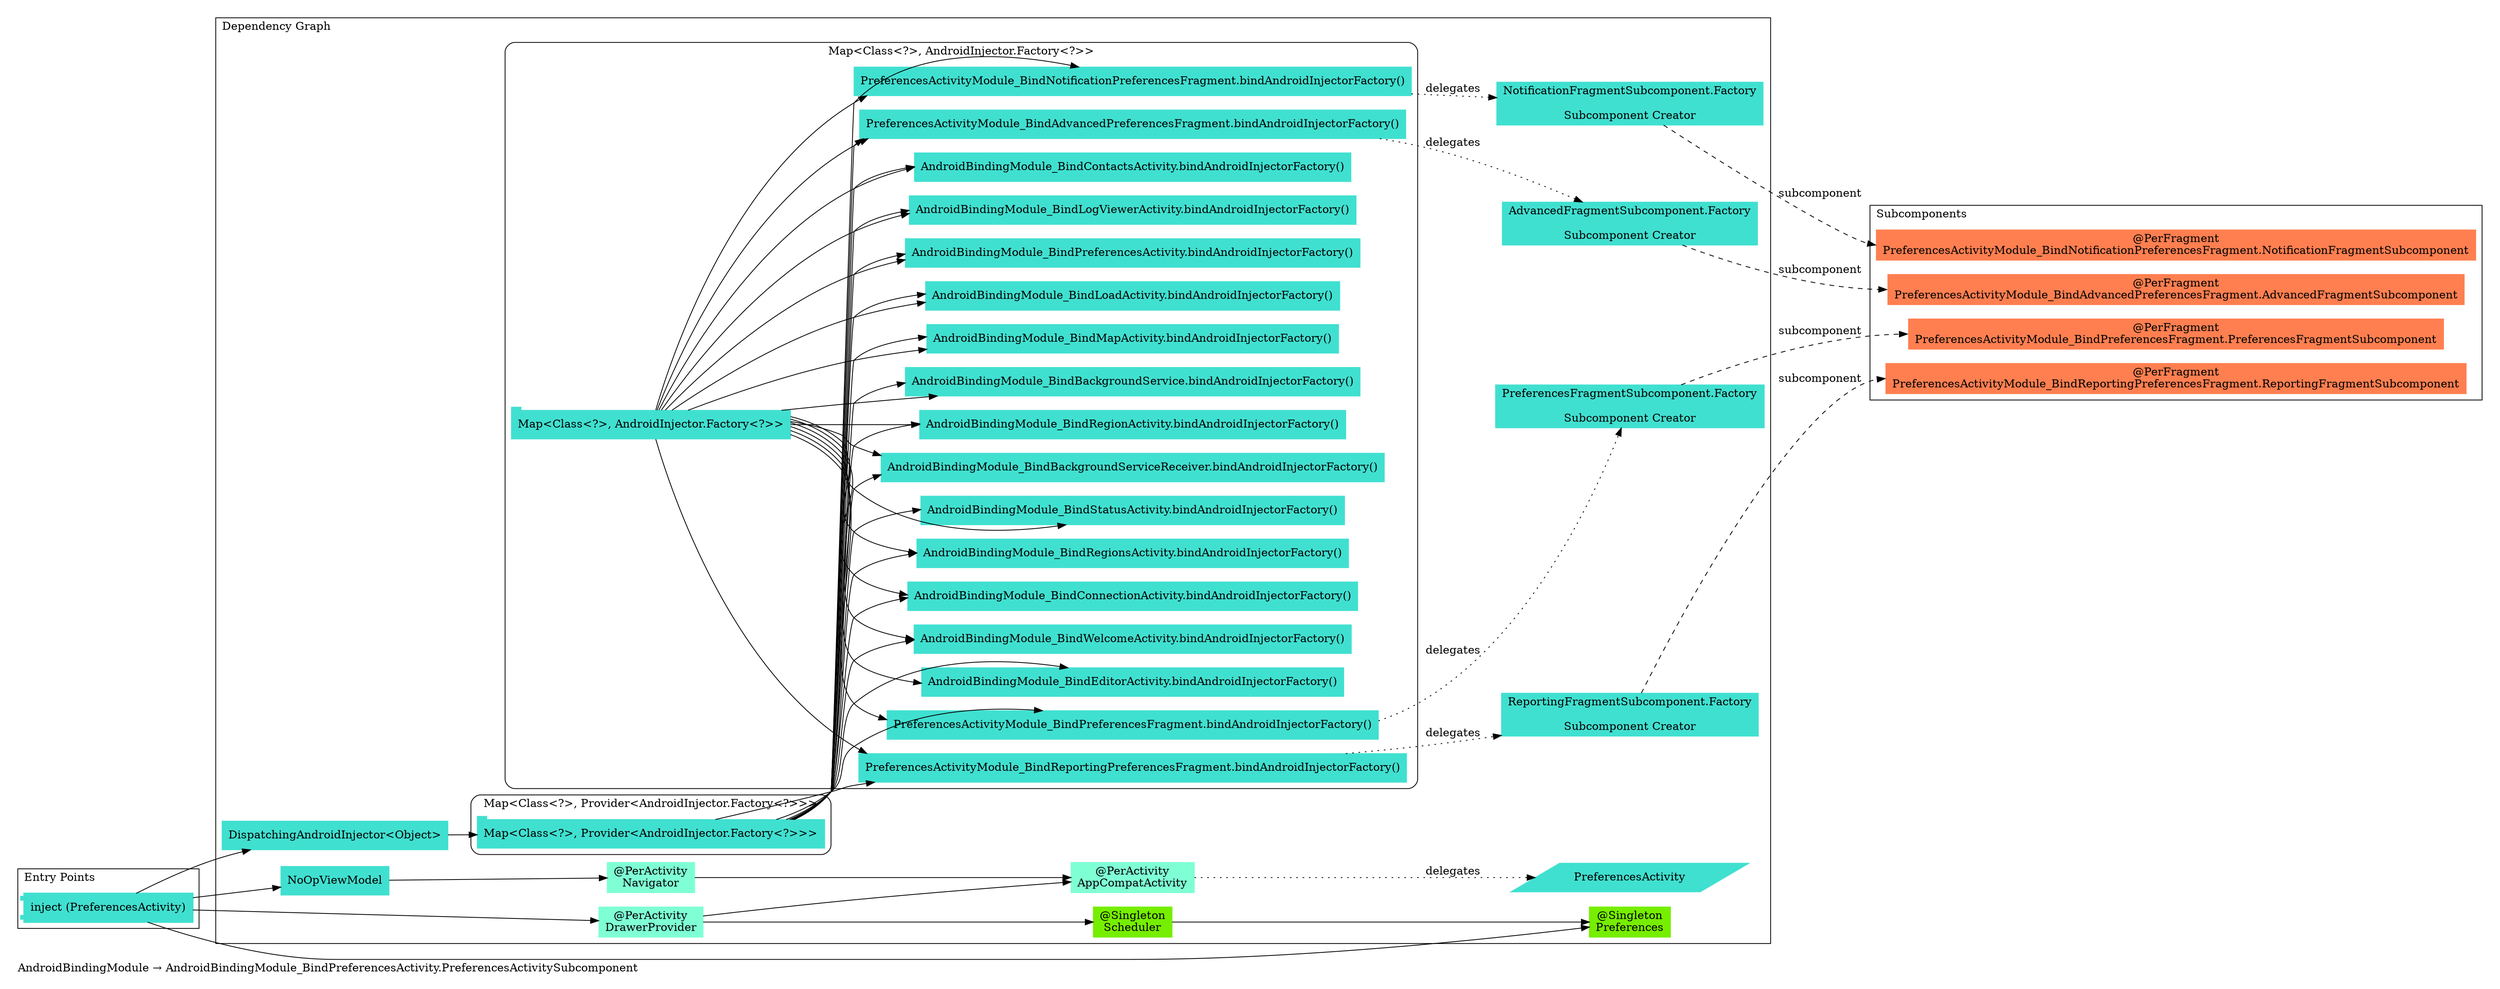 digraph "org.owntracks.android.injection.modules.AndroidBindingModule → org.owntracks.android.injection.modules.AndroidBindingModule_BindPreferencesActivity.PreferencesActivitySubcomponent" {
  graph [rankdir="LR", labeljust="l", label="AndroidBindingModule → AndroidBindingModule_BindPreferencesActivity.PreferencesActivitySubcomponent", pad="0.2", compound="true"]
  node [shape="rectangle", style="filled", color="turquoise"]
  subgraph "cluster_Entry Points" {
    graph [labeljust="l", label="Entry Points"]
    node [shape="component", penwidth="2"]
    "b346a056-e176-4b3c-b92e-82250c52fcff" [label="inject (PreferencesActivity)", color="turquoise", shape="component"]
  }
  subgraph "cluster_Dependency Graph" {
    graph [labeljust="l", label="Dependency Graph"]
    "fcd5a88f-313c-44f3-8e15-08fbe21b53b5" [label="DispatchingAndroidInjector<Object>", color="turquoise"]
    "adaa0dc8-c506-4edf-a4e5-b9a5069d6333" [label="NoOpViewModel", color="turquoise"]
    "b1d8c696-34a4-4183-852e-51c93167b432" [label="@PerActivity\nDrawerProvider", color="aquamarine"]
    "b3d591f9-d973-4574-873f-9ce1b7a28b50" [label="@Singleton\nPreferences", color="chartreuse2"]
    "1b557a37-8fd2-42b8-9d20-d0a476f6eefd" [label="PreferencesActivityModule_BindPreferencesFragment.bindAndroidInjectorFactory()", color="turquoise"]
    "d0573d38-3b66-465f-9668-15d364ec06f2" [label="PreferencesActivityModule_BindReportingPreferencesFragment.bindAndroidInjectorFactory()", color="turquoise"]
    "29f5dcda-6121-4187-98e4-5148b242d47b" [label="PreferencesActivityModule_BindNotificationPreferencesFragment.bindAndroidInjectorFactory()", color="turquoise"]
    "9ec49272-1d56-43a5-88d3-d7748a341665" [label="PreferencesActivityModule_BindAdvancedPreferencesFragment.bindAndroidInjectorFactory()", color="turquoise"]
    "3cb5b6bc-daf6-4270-8b31-01d67e7894a7" [label="PreferencesFragmentSubcomponent.Factory\n\nSubcomponent Creator", color="turquoise"]
    "d4e27ed6-959b-4020-8efd-55cd8ec56bad" [label="ReportingFragmentSubcomponent.Factory\n\nSubcomponent Creator", color="turquoise"]
    "03dc3bf9-1a56-4a6f-a486-303a25e0260a" [label="NotificationFragmentSubcomponent.Factory\n\nSubcomponent Creator", color="turquoise"]
    "3c92a6ea-53a6-4808-8e4c-908006e7858f" [label="AdvancedFragmentSubcomponent.Factory\n\nSubcomponent Creator", color="turquoise"]
    "eaf064c2-76f8-4b34-9346-cdccac3e177c" [label="@PerActivity\nNavigator", color="aquamarine"]
    "cf66a17d-d0ae-41bd-96c2-165d088fd43c" [label="@PerActivity\nAppCompatActivity", color="aquamarine"]
    "6a9dd9fd-91ec-4bae-9054-61a3cda13ac4" [label="PreferencesActivity", color="turquoise", shape="parallelogram"]
    "7a1379a3-e672-40b8-811d-c520e43b4e93" [label="@Singleton\nScheduler", color="chartreuse2"]
    subgraph "cluster_Map<Class<?>, AndroidInjector.Factory<?>>" {
      graph [label="Map<Class<?>, AndroidInjector.Factory<?>>", labeljust="c", style="rounded", color="black"]
      "bb1b2efe-5f30-40c9-bf6c-7b71ad62dfa7" [label="Map<Class<?>, AndroidInjector.Factory<?>>", color="turquoise", shape="tab"]
      "b883bb01-1b92-4e3a-89a4-f45fb70a6560" [label="AndroidBindingModule_BindEditorActivity.bindAndroidInjectorFactory()", color="turquoise"]
      "33da1e75-2cdf-4df2-b908-ff822467bddf" [label="AndroidBindingModule_BindWelcomeActivity.bindAndroidInjectorFactory()", color="turquoise"]
      "29f5dcda-6121-4187-98e4-5148b242d47b" [label="PreferencesActivityModule_BindNotificationPreferencesFragment.bindAndroidInjectorFactory()", color="turquoise"]
      "72735c14-7ef7-4960-87f0-036fed52d848" [label="AndroidBindingModule_BindConnectionActivity.bindAndroidInjectorFactory()", color="turquoise"]
      "f57da701-4cd4-44a1-8302-632001017fe3" [label="AndroidBindingModule_BindRegionsActivity.bindAndroidInjectorFactory()", color="turquoise"]
      "6adfa287-4da9-4631-b60f-5fb49a2570f6" [label="AndroidBindingModule_BindStatusActivity.bindAndroidInjectorFactory()", color="turquoise"]
      "d0573d38-3b66-465f-9668-15d364ec06f2" [label="PreferencesActivityModule_BindReportingPreferencesFragment.bindAndroidInjectorFactory()", color="turquoise"]
      "e29bb12e-25c4-4fc9-9574-79e7e0c029e7" [label="AndroidBindingModule_BindBackgroundServiceReceiver.bindAndroidInjectorFactory()", color="turquoise"]
      "1b557a37-8fd2-42b8-9d20-d0a476f6eefd" [label="PreferencesActivityModule_BindPreferencesFragment.bindAndroidInjectorFactory()", color="turquoise"]
      "3c276bad-3de1-4b1a-80ae-1a926d5b60c0" [label="AndroidBindingModule_BindRegionActivity.bindAndroidInjectorFactory()", color="turquoise"]
      "a4bb6829-97ef-449a-b6a1-36772c6bb5c9" [label="AndroidBindingModule_BindBackgroundService.bindAndroidInjectorFactory()", color="turquoise"]
      "9ec49272-1d56-43a5-88d3-d7748a341665" [label="PreferencesActivityModule_BindAdvancedPreferencesFragment.bindAndroidInjectorFactory()", color="turquoise"]
      "4bc6b2e1-0a9d-4925-bd4d-da254d95c6e4" [label="AndroidBindingModule_BindMapActivity.bindAndroidInjectorFactory()", color="turquoise"]
      "17642e84-f751-4e29-b285-c43f65a97043" [label="AndroidBindingModule_BindLoadActivity.bindAndroidInjectorFactory()", color="turquoise"]
      "beb17cd9-b140-4571-89f8-1891887be550" [label="AndroidBindingModule_BindPreferencesActivity.bindAndroidInjectorFactory()", color="turquoise"]
      "b9384051-a3e5-4c2c-84ea-7a30150129fe" [label="AndroidBindingModule_BindLogViewerActivity.bindAndroidInjectorFactory()", color="turquoise"]
      "2ac5fb5e-9d10-4ee7-bf85-d809f1eb0f45" [label="AndroidBindingModule_BindContactsActivity.bindAndroidInjectorFactory()", color="turquoise"]
    }
    subgraph "cluster_Map<Class<?>, Provider<AndroidInjector.Factory<?>>>" {
      graph [label="Map<Class<?>, Provider<AndroidInjector.Factory<?>>>", labeljust="c", style="rounded", color="black"]
      "715a38dd-d379-427a-9fce-f3e857583ac7" [label="Map<Class<?>, Provider<AndroidInjector.Factory<?>>>", color="turquoise", shape="tab"]
      "b883bb01-1b92-4e3a-89a4-f45fb70a6560" [label="AndroidBindingModule_BindEditorActivity.bindAndroidInjectorFactory()", color="turquoise"]
      "33da1e75-2cdf-4df2-b908-ff822467bddf" [label="AndroidBindingModule_BindWelcomeActivity.bindAndroidInjectorFactory()", color="turquoise"]
      "29f5dcda-6121-4187-98e4-5148b242d47b" [label="PreferencesActivityModule_BindNotificationPreferencesFragment.bindAndroidInjectorFactory()", color="turquoise"]
      "72735c14-7ef7-4960-87f0-036fed52d848" [label="AndroidBindingModule_BindConnectionActivity.bindAndroidInjectorFactory()", color="turquoise"]
      "6adfa287-4da9-4631-b60f-5fb49a2570f6" [label="AndroidBindingModule_BindStatusActivity.bindAndroidInjectorFactory()", color="turquoise"]
      "f57da701-4cd4-44a1-8302-632001017fe3" [label="AndroidBindingModule_BindRegionsActivity.bindAndroidInjectorFactory()", color="turquoise"]
      "d0573d38-3b66-465f-9668-15d364ec06f2" [label="PreferencesActivityModule_BindReportingPreferencesFragment.bindAndroidInjectorFactory()", color="turquoise"]
      "e29bb12e-25c4-4fc9-9574-79e7e0c029e7" [label="AndroidBindingModule_BindBackgroundServiceReceiver.bindAndroidInjectorFactory()", color="turquoise"]
      "1b557a37-8fd2-42b8-9d20-d0a476f6eefd" [label="PreferencesActivityModule_BindPreferencesFragment.bindAndroidInjectorFactory()", color="turquoise"]
      "a4bb6829-97ef-449a-b6a1-36772c6bb5c9" [label="AndroidBindingModule_BindBackgroundService.bindAndroidInjectorFactory()", color="turquoise"]
      "3c276bad-3de1-4b1a-80ae-1a926d5b60c0" [label="AndroidBindingModule_BindRegionActivity.bindAndroidInjectorFactory()", color="turquoise"]
      "9ec49272-1d56-43a5-88d3-d7748a341665" [label="PreferencesActivityModule_BindAdvancedPreferencesFragment.bindAndroidInjectorFactory()", color="turquoise"]
      "4bc6b2e1-0a9d-4925-bd4d-da254d95c6e4" [label="AndroidBindingModule_BindMapActivity.bindAndroidInjectorFactory()", color="turquoise"]
      "beb17cd9-b140-4571-89f8-1891887be550" [label="AndroidBindingModule_BindPreferencesActivity.bindAndroidInjectorFactory()", color="turquoise"]
      "17642e84-f751-4e29-b285-c43f65a97043" [label="AndroidBindingModule_BindLoadActivity.bindAndroidInjectorFactory()", color="turquoise"]
      "b9384051-a3e5-4c2c-84ea-7a30150129fe" [label="AndroidBindingModule_BindLogViewerActivity.bindAndroidInjectorFactory()", color="turquoise"]
      "2ac5fb5e-9d10-4ee7-bf85-d809f1eb0f45" [label="AndroidBindingModule_BindContactsActivity.bindAndroidInjectorFactory()", color="turquoise"]
    }
  }
  subgraph "cluster_Subcomponents" {
    graph [labeljust="l", shape="folder", label="Subcomponents"]
    "37691c82-afa0-4d73-abf2-639173ac1199" [label="@PerFragment\nPreferencesActivityModule_BindPreferencesFragment.PreferencesFragmentSubcomponent", href="full_org.owntracks.android.ui.preferences.PreferencesActivityModule_BindPreferencesFragment.PreferencesFragmentSubcomponent.svg", color="coral"]
    "6fa76f75-13b9-4e7a-b9b5-c26e2d5d7479" [label="@PerFragment\nPreferencesActivityModule_BindReportingPreferencesFragment.ReportingFragmentSubcomponent", href="full_org.owntracks.android.ui.preferences.PreferencesActivityModule_BindReportingPreferencesFragment.ReportingFragmentSubcomponent.svg", color="coral"]
    "03acab5b-a55a-44b9-9147-be6a947afed2" [label="@PerFragment\nPreferencesActivityModule_BindNotificationPreferencesFragment.NotificationFragmentSubcomponent", href="full_org.owntracks.android.ui.preferences.PreferencesActivityModule_BindNotificationPreferencesFragment.NotificationFragmentSubcomponent.svg", color="coral"]
    "c22f98e9-749b-4efd-8474-665fd6cbd710" [label="@PerFragment\nPreferencesActivityModule_BindAdvancedPreferencesFragment.AdvancedFragmentSubcomponent", href="full_org.owntracks.android.ui.preferences.PreferencesActivityModule_BindAdvancedPreferencesFragment.AdvancedFragmentSubcomponent.svg", color="coral"]
  }
  subgraph "cluster_AndroidBindingModule → AndroidBindingModule_BindPreferencesActivity.PreferencesActivitySubcomponent" {
    graph [labeljust="c", label="Inherited from AndroidBindingModule_BindPreferencesActivity.PreferencesActivitySubcomponent\n@PerActivity", style="dashed", href="full_org.owntracks.android.injection.modules.AndroidBindingModule_BindPreferencesActivity.PreferencesActivitySubcomponent.svg", color="aquamarine"]
    "fcd5a88f-313c-44f3-8e15-08fbe21b53b5" [label="DispatchingAndroidInjector<Object>", color="turquoise"]
    "adaa0dc8-c506-4edf-a4e5-b9a5069d6333" [label="NoOpViewModel", color="turquoise"]
    "b1d8c696-34a4-4183-852e-51c93167b432" [label="@PerActivity\nDrawerProvider", color="aquamarine"]
    "b3d591f9-d973-4574-873f-9ce1b7a28b50" [label="@Singleton\nPreferences", color="chartreuse2"]
    "eaf064c2-76f8-4b34-9346-cdccac3e177c" [label="@PerActivity\nNavigator", color="aquamarine"]
    "cf66a17d-d0ae-41bd-96c2-165d088fd43c" [label="@PerActivity\nAppCompatActivity", color="aquamarine"]
    "7a1379a3-e672-40b8-811d-c520e43b4e93" [label="@Singleton\nScheduler", color="chartreuse2"]
    "29f5dcda-6121-4187-98e4-5148b242d47b" [label="PreferencesActivityModule_BindNotificationPreferencesFragment.bindAndroidInjectorFactory()", color="turquoise"]
    "d0573d38-3b66-465f-9668-15d364ec06f2" [label="PreferencesActivityModule_BindReportingPreferencesFragment.bindAndroidInjectorFactory()", color="turquoise"]
    "1b557a37-8fd2-42b8-9d20-d0a476f6eefd" [label="PreferencesActivityModule_BindPreferencesFragment.bindAndroidInjectorFactory()", color="turquoise"]
    "9ec49272-1d56-43a5-88d3-d7748a341665" [label="PreferencesActivityModule_BindAdvancedPreferencesFragment.bindAndroidInjectorFactory()", color="turquoise"]
    "3cb5b6bc-daf6-4270-8b31-01d67e7894a7" [label="PreferencesFragmentSubcomponent.Factory\n\nSubcomponent Creator", color="turquoise"]
    "d4e27ed6-959b-4020-8efd-55cd8ec56bad" [label="ReportingFragmentSubcomponent.Factory\n\nSubcomponent Creator", color="turquoise"]
    "03dc3bf9-1a56-4a6f-a486-303a25e0260a" [label="NotificationFragmentSubcomponent.Factory\n\nSubcomponent Creator", color="turquoise"]
    "3c92a6ea-53a6-4808-8e4c-908006e7858f" [label="AdvancedFragmentSubcomponent.Factory\n\nSubcomponent Creator", color="turquoise"]
    "29f5dcda-6121-4187-98e4-5148b242d47b" [label="PreferencesActivityModule_BindNotificationPreferencesFragment.bindAndroidInjectorFactory()", color="turquoise"]
    "d0573d38-3b66-465f-9668-15d364ec06f2" [label="PreferencesActivityModule_BindReportingPreferencesFragment.bindAndroidInjectorFactory()", color="turquoise"]
    "1b557a37-8fd2-42b8-9d20-d0a476f6eefd" [label="PreferencesActivityModule_BindPreferencesFragment.bindAndroidInjectorFactory()", color="turquoise"]
    "9ec49272-1d56-43a5-88d3-d7748a341665" [label="PreferencesActivityModule_BindAdvancedPreferencesFragment.bindAndroidInjectorFactory()", color="turquoise"]
    "cf66a17d-d0ae-41bd-96c2-165d088fd43c" [label="@PerActivity\nAppCompatActivity", color="aquamarine"]
    "6a9dd9fd-91ec-4bae-9054-61a3cda13ac4" [label="PreferencesActivity", color="turquoise", shape="parallelogram"]
    "b3d591f9-d973-4574-873f-9ce1b7a28b50" [label="@Singleton\nPreferences", color="chartreuse2"]
    subgraph "cluster_Map<Class<?>, Provider<AndroidInjector.Factory<?>>>" {
      graph [label="Map<Class<?>, Provider<AndroidInjector.Factory<?>>>", labeljust="c", style="rounded", color="black"]
      "715a38dd-d379-427a-9fce-f3e857583ac7" [label="Map<Class<?>, Provider<AndroidInjector.Factory<?>>>", color="turquoise", shape="tab"]
      "b883bb01-1b92-4e3a-89a4-f45fb70a6560" [label="AndroidBindingModule_BindEditorActivity.bindAndroidInjectorFactory()", color="turquoise"]
      "33da1e75-2cdf-4df2-b908-ff822467bddf" [label="AndroidBindingModule_BindWelcomeActivity.bindAndroidInjectorFactory()", color="turquoise"]
      "29f5dcda-6121-4187-98e4-5148b242d47b" [label="PreferencesActivityModule_BindNotificationPreferencesFragment.bindAndroidInjectorFactory()", color="turquoise"]
      "72735c14-7ef7-4960-87f0-036fed52d848" [label="AndroidBindingModule_BindConnectionActivity.bindAndroidInjectorFactory()", color="turquoise"]
      "6adfa287-4da9-4631-b60f-5fb49a2570f6" [label="AndroidBindingModule_BindStatusActivity.bindAndroidInjectorFactory()", color="turquoise"]
      "f57da701-4cd4-44a1-8302-632001017fe3" [label="AndroidBindingModule_BindRegionsActivity.bindAndroidInjectorFactory()", color="turquoise"]
      "d0573d38-3b66-465f-9668-15d364ec06f2" [label="PreferencesActivityModule_BindReportingPreferencesFragment.bindAndroidInjectorFactory()", color="turquoise"]
      "e29bb12e-25c4-4fc9-9574-79e7e0c029e7" [label="AndroidBindingModule_BindBackgroundServiceReceiver.bindAndroidInjectorFactory()", color="turquoise"]
      "1b557a37-8fd2-42b8-9d20-d0a476f6eefd" [label="PreferencesActivityModule_BindPreferencesFragment.bindAndroidInjectorFactory()", color="turquoise"]
      "a4bb6829-97ef-449a-b6a1-36772c6bb5c9" [label="AndroidBindingModule_BindBackgroundService.bindAndroidInjectorFactory()", color="turquoise"]
      "3c276bad-3de1-4b1a-80ae-1a926d5b60c0" [label="AndroidBindingModule_BindRegionActivity.bindAndroidInjectorFactory()", color="turquoise"]
      "9ec49272-1d56-43a5-88d3-d7748a341665" [label="PreferencesActivityModule_BindAdvancedPreferencesFragment.bindAndroidInjectorFactory()", color="turquoise"]
      "4bc6b2e1-0a9d-4925-bd4d-da254d95c6e4" [label="AndroidBindingModule_BindMapActivity.bindAndroidInjectorFactory()", color="turquoise"]
      "beb17cd9-b140-4571-89f8-1891887be550" [label="AndroidBindingModule_BindPreferencesActivity.bindAndroidInjectorFactory()", color="turquoise"]
      "17642e84-f751-4e29-b285-c43f65a97043" [label="AndroidBindingModule_BindLoadActivity.bindAndroidInjectorFactory()", color="turquoise"]
      "b9384051-a3e5-4c2c-84ea-7a30150129fe" [label="AndroidBindingModule_BindLogViewerActivity.bindAndroidInjectorFactory()", color="turquoise"]
      "2ac5fb5e-9d10-4ee7-bf85-d809f1eb0f45" [label="AndroidBindingModule_BindContactsActivity.bindAndroidInjectorFactory()", color="turquoise"]
    }
  }
  subgraph "cluster_AndroidBindingModule" {
    graph [labeljust="c", label="Inherited from AndroidBindingModule", style="dashed", href="full_org.owntracks.android.injection.modules.AndroidBindingModule.svg"]
    "b883bb01-1b92-4e3a-89a4-f45fb70a6560" [label="AndroidBindingModule_BindEditorActivity.bindAndroidInjectorFactory()", color="turquoise"]
    "33da1e75-2cdf-4df2-b908-ff822467bddf" [label="AndroidBindingModule_BindWelcomeActivity.bindAndroidInjectorFactory()", color="turquoise"]
    "72735c14-7ef7-4960-87f0-036fed52d848" [label="AndroidBindingModule_BindConnectionActivity.bindAndroidInjectorFactory()", color="turquoise"]
    "f57da701-4cd4-44a1-8302-632001017fe3" [label="AndroidBindingModule_BindRegionsActivity.bindAndroidInjectorFactory()", color="turquoise"]
    "6adfa287-4da9-4631-b60f-5fb49a2570f6" [label="AndroidBindingModule_BindStatusActivity.bindAndroidInjectorFactory()", color="turquoise"]
    "e29bb12e-25c4-4fc9-9574-79e7e0c029e7" [label="AndroidBindingModule_BindBackgroundServiceReceiver.bindAndroidInjectorFactory()", color="turquoise"]
    "3c276bad-3de1-4b1a-80ae-1a926d5b60c0" [label="AndroidBindingModule_BindRegionActivity.bindAndroidInjectorFactory()", color="turquoise"]
    "a4bb6829-97ef-449a-b6a1-36772c6bb5c9" [label="AndroidBindingModule_BindBackgroundService.bindAndroidInjectorFactory()", color="turquoise"]
    "4bc6b2e1-0a9d-4925-bd4d-da254d95c6e4" [label="AndroidBindingModule_BindMapActivity.bindAndroidInjectorFactory()", color="turquoise"]
    "17642e84-f751-4e29-b285-c43f65a97043" [label="AndroidBindingModule_BindLoadActivity.bindAndroidInjectorFactory()", color="turquoise"]
    "beb17cd9-b140-4571-89f8-1891887be550" [label="AndroidBindingModule_BindPreferencesActivity.bindAndroidInjectorFactory()", color="turquoise"]
    "b9384051-a3e5-4c2c-84ea-7a30150129fe" [label="AndroidBindingModule_BindLogViewerActivity.bindAndroidInjectorFactory()", color="turquoise"]
    "2ac5fb5e-9d10-4ee7-bf85-d809f1eb0f45" [label="AndroidBindingModule_BindContactsActivity.bindAndroidInjectorFactory()", color="turquoise"]
    "b883bb01-1b92-4e3a-89a4-f45fb70a6560" [label="AndroidBindingModule_BindEditorActivity.bindAndroidInjectorFactory()", color="turquoise"]
    "33da1e75-2cdf-4df2-b908-ff822467bddf" [label="AndroidBindingModule_BindWelcomeActivity.bindAndroidInjectorFactory()", color="turquoise"]
    "72735c14-7ef7-4960-87f0-036fed52d848" [label="AndroidBindingModule_BindConnectionActivity.bindAndroidInjectorFactory()", color="turquoise"]
    "6adfa287-4da9-4631-b60f-5fb49a2570f6" [label="AndroidBindingModule_BindStatusActivity.bindAndroidInjectorFactory()", color="turquoise"]
    "f57da701-4cd4-44a1-8302-632001017fe3" [label="AndroidBindingModule_BindRegionsActivity.bindAndroidInjectorFactory()", color="turquoise"]
    "e29bb12e-25c4-4fc9-9574-79e7e0c029e7" [label="AndroidBindingModule_BindBackgroundServiceReceiver.bindAndroidInjectorFactory()", color="turquoise"]
    "a4bb6829-97ef-449a-b6a1-36772c6bb5c9" [label="AndroidBindingModule_BindBackgroundService.bindAndroidInjectorFactory()", color="turquoise"]
    "3c276bad-3de1-4b1a-80ae-1a926d5b60c0" [label="AndroidBindingModule_BindRegionActivity.bindAndroidInjectorFactory()", color="turquoise"]
    "4bc6b2e1-0a9d-4925-bd4d-da254d95c6e4" [label="AndroidBindingModule_BindMapActivity.bindAndroidInjectorFactory()", color="turquoise"]
    "beb17cd9-b140-4571-89f8-1891887be550" [label="AndroidBindingModule_BindPreferencesActivity.bindAndroidInjectorFactory()", color="turquoise"]
    "17642e84-f751-4e29-b285-c43f65a97043" [label="AndroidBindingModule_BindLoadActivity.bindAndroidInjectorFactory()", color="turquoise"]
    "b9384051-a3e5-4c2c-84ea-7a30150129fe" [label="AndroidBindingModule_BindLogViewerActivity.bindAndroidInjectorFactory()", color="turquoise"]
    "2ac5fb5e-9d10-4ee7-bf85-d809f1eb0f45" [label="AndroidBindingModule_BindContactsActivity.bindAndroidInjectorFactory()", color="turquoise"]
  }
  "b346a056-e176-4b3c-b92e-82250c52fcff" -> "b1d8c696-34a4-4183-852e-51c93167b432"
  "b346a056-e176-4b3c-b92e-82250c52fcff" -> "fcd5a88f-313c-44f3-8e15-08fbe21b53b5"
  "b346a056-e176-4b3c-b92e-82250c52fcff" -> "adaa0dc8-c506-4edf-a4e5-b9a5069d6333"
  "b346a056-e176-4b3c-b92e-82250c52fcff" -> "b3d591f9-d973-4574-873f-9ce1b7a28b50"
  "fcd5a88f-313c-44f3-8e15-08fbe21b53b5" -> "715a38dd-d379-427a-9fce-f3e857583ac7"
  "adaa0dc8-c506-4edf-a4e5-b9a5069d6333" -> "eaf064c2-76f8-4b34-9346-cdccac3e177c"
  "b1d8c696-34a4-4183-852e-51c93167b432" -> "cf66a17d-d0ae-41bd-96c2-165d088fd43c"
  "b1d8c696-34a4-4183-852e-51c93167b432" -> "7a1379a3-e672-40b8-811d-c520e43b4e93"
  "7a1379a3-e672-40b8-811d-c520e43b4e93" -> "b3d591f9-d973-4574-873f-9ce1b7a28b50"
  "bb1b2efe-5f30-40c9-bf6c-7b71ad62dfa7" -> "f57da701-4cd4-44a1-8302-632001017fe3"
  "bb1b2efe-5f30-40c9-bf6c-7b71ad62dfa7" -> "17642e84-f751-4e29-b285-c43f65a97043"
  "bb1b2efe-5f30-40c9-bf6c-7b71ad62dfa7" -> "6adfa287-4da9-4631-b60f-5fb49a2570f6"
  "bb1b2efe-5f30-40c9-bf6c-7b71ad62dfa7" -> "b9384051-a3e5-4c2c-84ea-7a30150129fe"
  "bb1b2efe-5f30-40c9-bf6c-7b71ad62dfa7" -> "3c276bad-3de1-4b1a-80ae-1a926d5b60c0"
  "bb1b2efe-5f30-40c9-bf6c-7b71ad62dfa7" -> "29f5dcda-6121-4187-98e4-5148b242d47b"
  "bb1b2efe-5f30-40c9-bf6c-7b71ad62dfa7" -> "d0573d38-3b66-465f-9668-15d364ec06f2"
  "bb1b2efe-5f30-40c9-bf6c-7b71ad62dfa7" -> "e29bb12e-25c4-4fc9-9574-79e7e0c029e7"
  "bb1b2efe-5f30-40c9-bf6c-7b71ad62dfa7" -> "2ac5fb5e-9d10-4ee7-bf85-d809f1eb0f45"
  "bb1b2efe-5f30-40c9-bf6c-7b71ad62dfa7" -> "9ec49272-1d56-43a5-88d3-d7748a341665"
  "bb1b2efe-5f30-40c9-bf6c-7b71ad62dfa7" -> "72735c14-7ef7-4960-87f0-036fed52d848"
  "bb1b2efe-5f30-40c9-bf6c-7b71ad62dfa7" -> "33da1e75-2cdf-4df2-b908-ff822467bddf"
  "bb1b2efe-5f30-40c9-bf6c-7b71ad62dfa7" -> "beb17cd9-b140-4571-89f8-1891887be550"
  "bb1b2efe-5f30-40c9-bf6c-7b71ad62dfa7" -> "4bc6b2e1-0a9d-4925-bd4d-da254d95c6e4"
  "bb1b2efe-5f30-40c9-bf6c-7b71ad62dfa7" -> "b883bb01-1b92-4e3a-89a4-f45fb70a6560"
  "bb1b2efe-5f30-40c9-bf6c-7b71ad62dfa7" -> "a4bb6829-97ef-449a-b6a1-36772c6bb5c9"
  "bb1b2efe-5f30-40c9-bf6c-7b71ad62dfa7" -> "1b557a37-8fd2-42b8-9d20-d0a476f6eefd"
  "715a38dd-d379-427a-9fce-f3e857583ac7" -> "1b557a37-8fd2-42b8-9d20-d0a476f6eefd"
  "1b557a37-8fd2-42b8-9d20-d0a476f6eefd" -> "3cb5b6bc-daf6-4270-8b31-01d67e7894a7" [style="dotted", label="delegates"]
  "715a38dd-d379-427a-9fce-f3e857583ac7" -> "d0573d38-3b66-465f-9668-15d364ec06f2"
  "d0573d38-3b66-465f-9668-15d364ec06f2" -> "d4e27ed6-959b-4020-8efd-55cd8ec56bad" [style="dotted", label="delegates"]
  "715a38dd-d379-427a-9fce-f3e857583ac7" -> "29f5dcda-6121-4187-98e4-5148b242d47b"
  "29f5dcda-6121-4187-98e4-5148b242d47b" -> "03dc3bf9-1a56-4a6f-a486-303a25e0260a" [style="dotted", label="delegates"]
  "715a38dd-d379-427a-9fce-f3e857583ac7" -> "9ec49272-1d56-43a5-88d3-d7748a341665"
  "9ec49272-1d56-43a5-88d3-d7748a341665" -> "3c92a6ea-53a6-4808-8e4c-908006e7858f" [style="dotted", label="delegates"]
  "715a38dd-d379-427a-9fce-f3e857583ac7" -> "33da1e75-2cdf-4df2-b908-ff822467bddf"
  "715a38dd-d379-427a-9fce-f3e857583ac7" -> "b9384051-a3e5-4c2c-84ea-7a30150129fe"
  "715a38dd-d379-427a-9fce-f3e857583ac7" -> "beb17cd9-b140-4571-89f8-1891887be550"
  "715a38dd-d379-427a-9fce-f3e857583ac7" -> "2ac5fb5e-9d10-4ee7-bf85-d809f1eb0f45"
  "715a38dd-d379-427a-9fce-f3e857583ac7" -> "6adfa287-4da9-4631-b60f-5fb49a2570f6"
  "715a38dd-d379-427a-9fce-f3e857583ac7" -> "17642e84-f751-4e29-b285-c43f65a97043"
  "715a38dd-d379-427a-9fce-f3e857583ac7" -> "72735c14-7ef7-4960-87f0-036fed52d848"
  "715a38dd-d379-427a-9fce-f3e857583ac7" -> "e29bb12e-25c4-4fc9-9574-79e7e0c029e7"
  "715a38dd-d379-427a-9fce-f3e857583ac7" -> "b883bb01-1b92-4e3a-89a4-f45fb70a6560"
  "715a38dd-d379-427a-9fce-f3e857583ac7" -> "a4bb6829-97ef-449a-b6a1-36772c6bb5c9"
  "715a38dd-d379-427a-9fce-f3e857583ac7" -> "4bc6b2e1-0a9d-4925-bd4d-da254d95c6e4"
  "715a38dd-d379-427a-9fce-f3e857583ac7" -> "3c276bad-3de1-4b1a-80ae-1a926d5b60c0"
  "715a38dd-d379-427a-9fce-f3e857583ac7" -> "f57da701-4cd4-44a1-8302-632001017fe3"
  "3cb5b6bc-daf6-4270-8b31-01d67e7894a7" -> "37691c82-afa0-4d73-abf2-639173ac1199" [style="dashed", label="subcomponent", headport="w"]
  "d4e27ed6-959b-4020-8efd-55cd8ec56bad" -> "6fa76f75-13b9-4e7a-b9b5-c26e2d5d7479" [style="dashed", label="subcomponent", headport="w"]
  "03dc3bf9-1a56-4a6f-a486-303a25e0260a" -> "03acab5b-a55a-44b9-9147-be6a947afed2" [style="dashed", label="subcomponent", headport="w"]
  "3c92a6ea-53a6-4808-8e4c-908006e7858f" -> "c22f98e9-749b-4efd-8474-665fd6cbd710" [style="dashed", label="subcomponent", headport="w"]
  "eaf064c2-76f8-4b34-9346-cdccac3e177c" -> "cf66a17d-d0ae-41bd-96c2-165d088fd43c"
  "cf66a17d-d0ae-41bd-96c2-165d088fd43c" -> "6a9dd9fd-91ec-4bae-9054-61a3cda13ac4" [style="dotted", label="delegates"]
}
